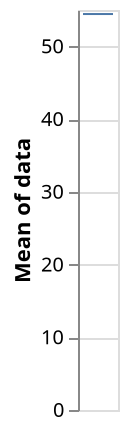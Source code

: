 {
  "$schema": "https://vega.github.io/schema/vega-lite/v4.json",
  "data": {"values": [28, 55, 28, 91, 81, 55, 19, 81, 52]},
  "mark": "tick",
  "encoding": {
    "y": {"field": "data", "aggregate": "mean"},
    "tooltip": {"field": "data", "aggregate": "mean"}
  }
}
